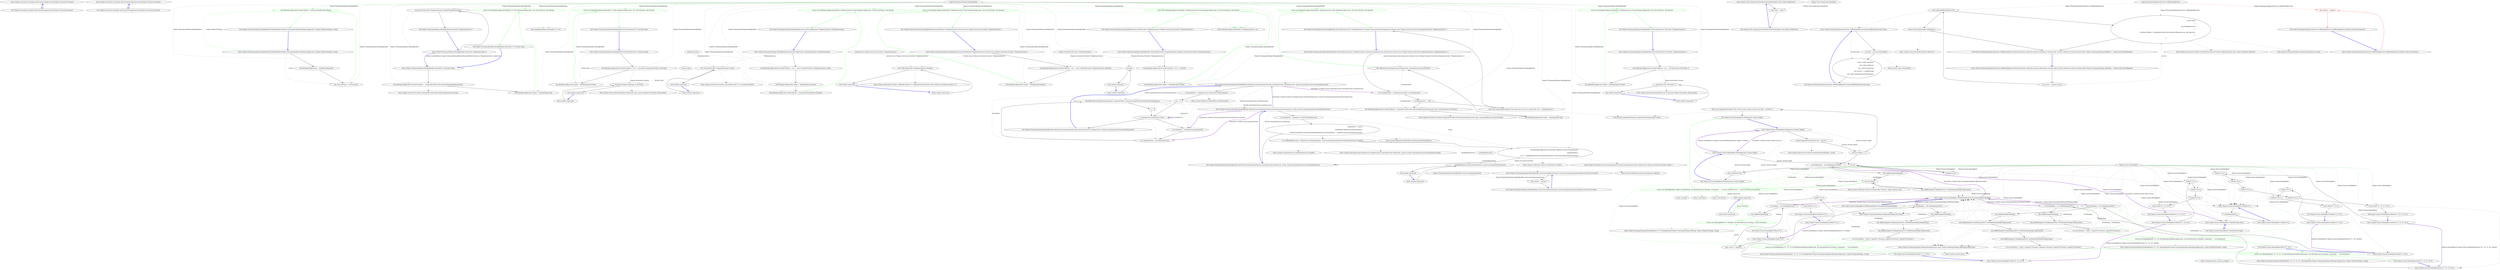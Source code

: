 digraph  {
n0 [label="Entry Ninject.Activation.Strategies.IActivationStrategy.Activate(Ninject.Activation.IContext)", span="33-33", cluster="Ninject.Activation.Strategies.IActivationStrategy.Activate(Ninject.Activation.IContext)"];
n1 [label="Exit Ninject.Activation.Strategies.IActivationStrategy.Activate(Ninject.Activation.IContext)", span="33-33", cluster="Ninject.Activation.Strategies.IActivationStrategy.Activate(Ninject.Activation.IContext)"];
n2 [label="Entry Ninject.Activation.Strategies.IActivationStrategy.Deactivate(Ninject.Activation.IContext)", span="39-39", cluster="Ninject.Activation.Strategies.IActivationStrategy.Deactivate(Ninject.Activation.IContext)"];
n3 [label="Exit Ninject.Activation.Strategies.IActivationStrategy.Deactivate(Ninject.Activation.IContext)", span="39-39", cluster="Ninject.Activation.Strategies.IActivationStrategy.Deactivate(Ninject.Activation.IContext)"];
d3 [label="this.BindingConfiguration.ScopeCallback = settings.DefaultScopeCallback", span="50-50", cluster="Ninject.Planning.Bindings.BindingBuilder.BindingBuilder(Ninject.Planning.Bindings.IBindingConfiguration, Ninject.INinjectSettings, string)", color=green, community=0];
d104 [label="Ninject.Planning.Bindings.BindingBuilder", span=""];
d0 [label="Entry Ninject.Planning.Bindings.BindingBuilder.BindingBuilder(Ninject.Planning.Bindings.IBindingConfiguration, Ninject.INinjectSettings, string)", span="46-46", cluster="Ninject.Planning.Bindings.BindingBuilder.BindingBuilder(Ninject.Planning.Bindings.IBindingConfiguration, Ninject.INinjectSettings, string)"];
d2 [label="this.ServiceNames = serviceNames", span="49-49", cluster="Ninject.Planning.Bindings.BindingBuilder.BindingBuilder(Ninject.Planning.Bindings.IBindingConfiguration, Ninject.INinjectSettings, string)"];
d4 [label="Exit Ninject.Planning.Bindings.BindingBuilder.BindingBuilder(Ninject.Planning.Bindings.IBindingConfiguration, Ninject.INinjectSettings, string)", span="46-46", cluster="Ninject.Planning.Bindings.BindingBuilder.BindingBuilder(Ninject.Planning.Bindings.IBindingConfiguration, Ninject.INinjectSettings, string)"];
d11 [label="return new BindingConfigurationBuilder<T>(this.BindingConfiguration, this.ServiceNames, this.Kernel);", span="85-85", cluster="Ninject.Planning.Bindings.BindingBuilder.InternalTo<T>(System.Type)", color=green, community=0];
d10 [label="this.BindingConfiguration.Target = BindingTarget.Type", span="83-83", cluster="Ninject.Planning.Bindings.BindingBuilder.InternalTo<T>(System.Type)"];
d12 [label="Exit Ninject.Planning.Bindings.BindingBuilder.InternalTo<T>(System.Type)", span="80-80", cluster="Ninject.Planning.Bindings.BindingBuilder.InternalTo<T>(System.Type)"];
d14 [label="Entry BindingConfigurationBuilder<T>.cstr", span="", cluster="BindingConfigurationBuilder<T>.cstr"];
d19 [label="return new BindingConfigurationBuilder<TImplementation>(this.BindingConfiguration, this.ServiceNames, this.Kernel);", span="100-100", cluster="Ninject.Planning.Bindings.BindingBuilder.InternalToConfiguration<TImplementation>(TImplementation)", color=green, community=0];
d18 [label="this.BindingConfiguration.ScopeCallback = StandardScopeCallbacks.Singleton", span="98-98", cluster="Ninject.Planning.Bindings.BindingBuilder.InternalToConfiguration<TImplementation>(TImplementation)"];
d20 [label="Exit Ninject.Planning.Bindings.BindingBuilder.InternalToConfiguration<TImplementation>(TImplementation)", span="94-94", cluster="Ninject.Planning.Bindings.BindingBuilder.InternalToConfiguration<TImplementation>(TImplementation)"];
d21 [label="Entry BindingConfigurationBuilder<TImplementation>.cstr", span="", cluster="BindingConfigurationBuilder<TImplementation>.cstr"];
d29 [label="return new BindingConfigurationBuilder<TImplementation>(this.BindingConfiguration, this.ServiceNames, this.Kernel);", span="114-114", cluster="Ninject.Planning.Bindings.BindingBuilder.InternalToMethod<TImplementation>(System.Func<Ninject.Activation.IContext, TImplementation>)", color=green, community=0];
d28 [label="this.BindingConfiguration.Target = BindingTarget.Method", span="112-112", cluster="Ninject.Planning.Bindings.BindingBuilder.InternalToMethod<TImplementation>(System.Func<Ninject.Activation.IContext, TImplementation>)"];
d30 [label="Exit Ninject.Planning.Bindings.BindingBuilder.InternalToMethod<TImplementation>(System.Func<Ninject.Activation.IContext, TImplementation>)", span="109-109", cluster="Ninject.Planning.Bindings.BindingBuilder.InternalToMethod<TImplementation>(System.Func<Ninject.Activation.IContext, TImplementation>)"];
d38 [label="return new BindingConfigurationBuilder<TImplementation>(this.BindingConfiguration, this.ServiceNames, this.Kernel);", span="128-128", cluster="Ninject.Planning.Bindings.BindingBuilder.InternalToProvider<TImplementation>(Ninject.Activation.IProvider<TImplementation>)", color=green, community=0];
d37 [label="this.BindingConfiguration.Target = BindingTarget.Provider", span="126-126", cluster="Ninject.Planning.Bindings.BindingBuilder.InternalToProvider<TImplementation>(Ninject.Activation.IProvider<TImplementation>)"];
d39 [label="Exit Ninject.Planning.Bindings.BindingBuilder.InternalToProvider<TImplementation>(Ninject.Activation.IProvider<TImplementation>)", span="123-123", cluster="Ninject.Planning.Bindings.BindingBuilder.InternalToProvider<TImplementation>(Ninject.Activation.IProvider<TImplementation>)"];
d46 [label="return new BindingConfigurationBuilder<TImplementation>(this.BindingConfiguration, this.ServiceNames, this.Kernel);", span="144-144", cluster="Ninject.Planning.Bindings.BindingBuilder.ToProviderInternal<TProvider, TImplementation>()", color=green, community=0];
d45 [label="this.BindingConfiguration.Target = BindingTarget.Provider", span="142-142", cluster="Ninject.Planning.Bindings.BindingBuilder.ToProviderInternal<TProvider, TImplementation>()"];
d47 [label="Exit Ninject.Planning.Bindings.BindingBuilder.ToProviderInternal<TProvider, TImplementation>()", span="138-138", cluster="Ninject.Planning.Bindings.BindingBuilder.ToProviderInternal<TProvider, TImplementation>()"];
d55 [label="return new BindingConfigurationBuilder<T>(this.BindingConfiguration, this.ServiceNames, this.Kernel);", span="159-159", cluster="Ninject.Planning.Bindings.BindingBuilder.ToProviderInternal<T>(System.Type)", color=green, community=0];
d54 [label="this.BindingConfiguration.Target = BindingTarget.Provider", span="157-157", cluster="Ninject.Planning.Bindings.BindingBuilder.ToProviderInternal<T>(System.Type)"];
d56 [label="Exit Ninject.Planning.Bindings.BindingBuilder.ToProviderInternal<T>(System.Type)", span="154-154", cluster="Ninject.Planning.Bindings.BindingBuilder.ToProviderInternal<T>(System.Type)"];
d68 [label="return new BindingConfigurationBuilder<TImplementation>(this.BindingConfiguration, this.ServiceNames, this.Kernel);", span="182-182", cluster="Ninject.Planning.Bindings.BindingBuilder.InternalToConstructor<TImplementation>(System.Linq.Expressions.Expression<System.Func<Ninject.Syntax.IConstructorArgumentSyntax, TImplementation>>)", color=green, community=0];
d67 [label="this.AddConstructorArguments(ctorExpression, newExpression.Parameters[0])", span="180-180", cluster="Ninject.Planning.Bindings.BindingBuilder.InternalToConstructor<TImplementation>(System.Linq.Expressions.Expression<System.Func<Ninject.Syntax.IConstructorArgumentSyntax, TImplementation>>)"];
d69 [label="Exit Ninject.Planning.Bindings.BindingBuilder.InternalToConstructor<TImplementation>(System.Linq.Expressions.Expression<System.Func<Ninject.Syntax.IConstructorArgumentSyntax, TImplementation>>)", span="169-169", cluster="Ninject.Planning.Bindings.BindingBuilder.InternalToConstructor<TImplementation>(System.Linq.Expressions.Expression<System.Func<Ninject.Syntax.IConstructorArgumentSyntax, TImplementation>>)"];
d1 [label="this.BindingConfiguration = bindingConfiguration", span="48-48", cluster="Ninject.Planning.Bindings.BindingBuilder.BindingBuilder(Ninject.Planning.Bindings.IBindingConfiguration, Ninject.INinjectSettings, string)"];
d6 [label="return this.InternalTo<TImplementation>(typeof(TImplementation));", span="71-71", cluster="Ninject.Planning.Bindings.BindingBuilder.InternalTo<TImplementation>()"];
d9 [label="this.BindingConfiguration.ProviderCallback = StandardProvider.GetCreationCallback(implementation)", span="82-82", cluster="Ninject.Planning.Bindings.BindingBuilder.InternalTo<T>(System.Type)"];
d16 [label="this.BindingConfiguration.ProviderCallback = ctx => new ConstantProvider<TImplementation>(value)", span="96-96", cluster="Ninject.Planning.Bindings.BindingBuilder.InternalToConfiguration<TImplementation>(TImplementation)"];
d17 [label="this.BindingConfiguration.Target = BindingTarget.Constant", span="97-97", cluster="Ninject.Planning.Bindings.BindingBuilder.InternalToConfiguration<TImplementation>(TImplementation)"];
d27 [label="this.BindingConfiguration.ProviderCallback = ctx => new CallbackProvider<TImplementation>(method)", span="111-111", cluster="Ninject.Planning.Bindings.BindingBuilder.InternalToMethod<TImplementation>(System.Func<Ninject.Activation.IContext, TImplementation>)"];
d36 [label="this.BindingConfiguration.ProviderCallback = ctx => provider", span="125-125", cluster="Ninject.Planning.Bindings.BindingBuilder.InternalToProvider<TImplementation>(Ninject.Activation.IProvider<TImplementation>)"];
d44 [label="this.BindingConfiguration.ProviderCallback = ctx => ctx.Kernel.Get<TProvider>()", span="141-141", cluster="Ninject.Planning.Bindings.BindingBuilder.ToProviderInternal<TProvider, TImplementation>()"];
d53 [label="this.BindingConfiguration.ProviderCallback = ctx => ctx.Kernel.Get(providerType) as IProvider", span="156-156", cluster="Ninject.Planning.Bindings.BindingBuilder.ToProviderInternal<T>(System.Type)"];
d65 [label="this.BindingConfiguration.ProviderCallback = StandardProvider.GetCreationCallback(ctorExpression.Type, ctorExpression.Constructor)", span="178-178", cluster="Ninject.Planning.Bindings.BindingBuilder.InternalToConstructor<TImplementation>(System.Linq.Expressions.Expression<System.Func<Ninject.Syntax.IConstructorArgumentSyntax, TImplementation>>)"];
d66 [label="this.BindingConfiguration.Target = BindingTarget.Type", span="179-179", cluster="Ninject.Planning.Bindings.BindingBuilder.InternalToConstructor<TImplementation>(System.Linq.Expressions.Expression<System.Func<Ninject.Syntax.IConstructorArgumentSyntax, TImplementation>>)"];
d78 [label="this.AddConstructorArgument(argument, argumentName, constructorArgumentSyntaxParameterExpression)", span="199-199", cluster="Ninject.Planning.Bindings.BindingBuilder.AddConstructorArguments(System.Linq.Expressions.NewExpression, System.Linq.Expressions.ParameterExpression)"];
d86 [label="this.BindingConfiguration.Parameters.Add(new ConstructorArgument(\r\n                    argumentName,\r\n                    ctx => compiledExpression.DynamicInvoke(new ConstructorArgumentSyntax(ctx))))", span="217-219", cluster="Ninject.Planning.Bindings.BindingBuilder.AddConstructorArgument(System.Linq.Expressions.Expression, string, System.Linq.Expressions.ParameterExpression)"];
d8 [label="Entry Ninject.Planning.Bindings.BindingBuilder.InternalTo<T>(System.Type)", span="80-80", cluster="Ninject.Planning.Bindings.BindingBuilder.InternalTo<T>(System.Type)"];
d15 [label="Entry Ninject.Planning.Bindings.BindingBuilder.InternalToConfiguration<TImplementation>(TImplementation)", span="94-94", cluster="Ninject.Planning.Bindings.BindingBuilder.InternalToConfiguration<TImplementation>(TImplementation)"];
d26 [label="Entry Ninject.Planning.Bindings.BindingBuilder.InternalToMethod<TImplementation>(System.Func<Ninject.Activation.IContext, TImplementation>)", span="109-109", cluster="Ninject.Planning.Bindings.BindingBuilder.InternalToMethod<TImplementation>(System.Func<Ninject.Activation.IContext, TImplementation>)"];
d35 [label="Entry Ninject.Planning.Bindings.BindingBuilder.InternalToProvider<TImplementation>(Ninject.Activation.IProvider<TImplementation>)", span="123-123", cluster="Ninject.Planning.Bindings.BindingBuilder.InternalToProvider<TImplementation>(Ninject.Activation.IProvider<TImplementation>)"];
d43 [label="Entry Ninject.Planning.Bindings.BindingBuilder.ToProviderInternal<TProvider, TImplementation>()", span="138-138", cluster="Ninject.Planning.Bindings.BindingBuilder.ToProviderInternal<TProvider, TImplementation>()"];
d52 [label="Entry Ninject.Planning.Bindings.BindingBuilder.ToProviderInternal<T>(System.Type)", span="154-154", cluster="Ninject.Planning.Bindings.BindingBuilder.ToProviderInternal<T>(System.Type)"];
d61 [label="Entry Ninject.Planning.Bindings.BindingBuilder.InternalToConstructor<TImplementation>(System.Linq.Expressions.Expression<System.Func<Ninject.Syntax.IConstructorArgumentSyntax, TImplementation>>)", span="169-169", cluster="Ninject.Planning.Bindings.BindingBuilder.InternalToConstructor<TImplementation>(System.Linq.Expressions.Expression<System.Func<Ninject.Syntax.IConstructorArgumentSyntax, TImplementation>>)"];
d62 [label="var ctorExpression = newExpression.Body as NewExpression", span="172-172", cluster="Ninject.Planning.Bindings.BindingBuilder.InternalToConstructor<TImplementation>(System.Linq.Expressions.Expression<System.Func<Ninject.Syntax.IConstructorArgumentSyntax, TImplementation>>)"];
d72 [label="Entry Ninject.Planning.Bindings.BindingBuilder.AddConstructorArguments(System.Linq.Expressions.NewExpression, System.Linq.Expressions.ParameterExpression)", span="190-190", cluster="Ninject.Planning.Bindings.BindingBuilder.AddConstructorArguments(System.Linq.Expressions.NewExpression, System.Linq.Expressions.ParameterExpression)"];
d64 [label="throw new ArgumentException(''The expression must be a constructor call.'', ''newExpression'');", span="175-175", cluster="Ninject.Planning.Bindings.BindingBuilder.InternalToConstructor<TImplementation>(System.Linq.Expressions.Expression<System.Func<Ninject.Syntax.IConstructorArgumentSyntax, TImplementation>>)"];
d5 [label="Entry Ninject.Planning.Bindings.BindingBuilder.InternalTo<TImplementation>()", span="69-69", cluster="Ninject.Planning.Bindings.BindingBuilder.InternalTo<TImplementation>()"];
d7 [label="Exit Ninject.Planning.Bindings.BindingBuilder.InternalTo<TImplementation>()", span="69-69", cluster="Ninject.Planning.Bindings.BindingBuilder.InternalTo<TImplementation>()"];
d13 [label="Entry Ninject.Activation.Providers.StandardProvider.GetCreationCallback(System.Type)", span="134-134", cluster="Ninject.Activation.Providers.StandardProvider.GetCreationCallback(System.Type)"];
d49 [label="ctx.Kernel.Get<TProvider>()", span="141-141", cluster="lambda expression"];
d58 [label="ctx.Kernel.Get(providerType) as IProvider", span="156-156", cluster="lambda expression"];
d63 [label="ctorExpression == null", span="173-173", cluster="Ninject.Planning.Bindings.BindingBuilder.InternalToConstructor<TImplementation>(System.Linq.Expressions.Expression<System.Func<Ninject.Syntax.IConstructorArgumentSyntax, TImplementation>>)"];
d71 [label="Entry Ninject.Activation.Providers.StandardProvider.GetCreationCallback(System.Type, System.Reflection.ConstructorInfo)", span="147-147", cluster="Ninject.Activation.Providers.StandardProvider.GetCreationCallback(System.Type, System.Reflection.ConstructorInfo)"];
d76 [label="var argument = ctorExpression.Arguments[i]", span="196-196", cluster="Ninject.Planning.Bindings.BindingBuilder.AddConstructorArguments(System.Linq.Expressions.NewExpression, System.Linq.Expressions.ParameterExpression)"];
d77 [label="var argumentName = parameters[i].Name", span="197-197", cluster="Ninject.Planning.Bindings.BindingBuilder.AddConstructorArguments(System.Linq.Expressions.NewExpression, System.Linq.Expressions.ParameterExpression)"];
d79 [label="i++", span="194-194", cluster="Ninject.Planning.Bindings.BindingBuilder.AddConstructorArguments(System.Linq.Expressions.NewExpression, System.Linq.Expressions.ParameterExpression)"];
d82 [label="Entry Ninject.Planning.Bindings.BindingBuilder.AddConstructorArgument(System.Linq.Expressions.Expression, string, System.Linq.Expressions.ParameterExpression)", span="209-209", cluster="Ninject.Planning.Bindings.BindingBuilder.AddConstructorArgument(System.Linq.Expressions.Expression, string, System.Linq.Expressions.ParameterExpression)"];
d85 [label="var compiledExpression = Expression.Lambda(argument, constructorArgumentSyntaxParameterExpression).Compile()", span="216-216", cluster="Ninject.Planning.Bindings.BindingBuilder.AddConstructorArgument(System.Linq.Expressions.Expression, string, System.Linq.Expressions.ParameterExpression)"];
d87 [label="Exit Ninject.Planning.Bindings.BindingBuilder.AddConstructorArgument(System.Linq.Expressions.Expression, string, System.Linq.Expressions.ParameterExpression)", span="209-209", cluster="Ninject.Planning.Bindings.BindingBuilder.AddConstructorArgument(System.Linq.Expressions.Expression, string, System.Linq.Expressions.ParameterExpression)"];
d91 [label="Entry Ninject.Parameters.ConstructorArgument.ConstructorArgument(string, System.Func<Ninject.Activation.IContext, object>)", span="50-50", cluster="Ninject.Parameters.ConstructorArgument.ConstructorArgument(string, System.Func<Ninject.Activation.IContext, object>)"];
d92 [label="Entry System.Collections.Generic.ICollection<T>.Add(T)", span="0-0", cluster="System.Collections.Generic.ICollection<T>.Add(T)"];
d94 [label="compiledExpression.DynamicInvoke(new ConstructorArgumentSyntax(ctx))", span="219-219", cluster="lambda expression"];
d23 [label="new ConstantProvider<TImplementation>(value)", span="96-96", cluster="lambda expression"];
d32 [label="new CallbackProvider<TImplementation>(method)", span="111-111", cluster="lambda expression"];
d41 [label=provider, span="125-125", cluster="lambda expression"];
d80 [label="Exit Ninject.Planning.Bindings.BindingBuilder.AddConstructorArguments(System.Linq.Expressions.NewExpression, System.Linq.Expressions.ParameterExpression)", span="190-190", cluster="Ninject.Planning.Bindings.BindingBuilder.AddConstructorArguments(System.Linq.Expressions.NewExpression, System.Linq.Expressions.ParameterExpression)"];
d73 [label="var parameters = ctorExpression.Constructor.GetParameters()", span="192-192", cluster="Ninject.Planning.Bindings.BindingBuilder.AddConstructorArguments(System.Linq.Expressions.NewExpression, System.Linq.Expressions.ParameterExpression)"];
d75 [label="i < ctorExpression.Arguments.Count", span="194-194", cluster="Ninject.Planning.Bindings.BindingBuilder.AddConstructorArguments(System.Linq.Expressions.NewExpression, System.Linq.Expressions.ParameterExpression)"];
d70 [label="Entry System.ArgumentException.ArgumentException(string, string)", span="0-0", cluster="System.ArgumentException.ArgumentException(string, string)"];
d48 [label="Entry lambda expression", span="141-141", cluster="lambda expression"];
d50 [label="Exit lambda expression", span="141-141", cluster="lambda expression"];
d51 [label="Entry Ninject.Syntax.IResolutionRoot.Get<T>(params Ninject.Parameters.IParameter[])", span="34-34", cluster="Ninject.Syntax.IResolutionRoot.Get<T>(params Ninject.Parameters.IParameter[])"];
d108 [label="System.Type", span=""];
d57 [label="Entry lambda expression", span="156-156", cluster="lambda expression"];
d59 [label="Exit lambda expression", span="156-156", cluster="lambda expression"];
d60 [label="Entry Ninject.Syntax.IResolutionRoot.Get(System.Type, params Ninject.Parameters.IParameter[])", span="186-186", cluster="Ninject.Syntax.IResolutionRoot.Get(System.Type, params Ninject.Parameters.IParameter[])"];
d74 [label="var i = 0", span="194-194", cluster="Ninject.Planning.Bindings.BindingBuilder.AddConstructorArguments(System.Linq.Expressions.NewExpression, System.Linq.Expressions.ParameterExpression)"];
d83 [label="var methodCall = argument as MethodCallExpression", span="211-211", cluster="Ninject.Planning.Bindings.BindingBuilder.AddConstructorArgument(System.Linq.Expressions.Expression, string, System.Linq.Expressions.ParameterExpression)"];
d84 [label="methodCall == null ||\r\n                !methodCall.Method.IsGenericMethod ||\r\n                methodCall.Method.GetGenericMethodDefinition().DeclaringType != typeof(IConstructorArgumentSyntax)", span="212-214", cluster="Ninject.Planning.Bindings.BindingBuilder.AddConstructorArgument(System.Linq.Expressions.Expression, string, System.Linq.Expressions.ParameterExpression)"];
d89 [label="Entry System.Linq.Expressions.Expression.Lambda(System.Linq.Expressions.Expression, params System.Linq.Expressions.ParameterExpression[])", span="0-0", cluster="System.Linq.Expressions.Expression.Lambda(System.Linq.Expressions.Expression, params System.Linq.Expressions.ParameterExpression[])"];
d90 [label="Entry System.Linq.Expressions.LambdaExpression.Compile()", span="0-0", cluster="System.Linq.Expressions.LambdaExpression.Compile()"];
d109 [label=compiledExpression, span=""];
d93 [label="Entry lambda expression", span="219-219", cluster="lambda expression"];
d95 [label="Exit lambda expression", span="219-219", cluster="lambda expression"];
d96 [label="Entry Ninject.Planning.Bindings.BindingBuilder.ConstructorArgumentSyntax.ConstructorArgumentSyntax(Ninject.Activation.IContext)", span="232-232", cluster="Ninject.Planning.Bindings.BindingBuilder.ConstructorArgumentSyntax.ConstructorArgumentSyntax(Ninject.Activation.IContext)"];
d97 [label="Entry System.Delegate.DynamicInvoke(params object[])", span="0-0", cluster="System.Delegate.DynamicInvoke(params object[])"];
d105 [label=TImplementation, span=""];
d22 [label="Entry lambda expression", span="96-96", cluster="lambda expression"];
d24 [label="Exit lambda expression", span="96-96", cluster="lambda expression"];
d25 [label="Entry Ninject.Activation.Providers.ConstantProvider<T>.ConstantProvider(T)", span="31-31", cluster="Ninject.Activation.Providers.ConstantProvider<T>.ConstantProvider(T)"];
d106 [label="System.Func<Ninject.Activation.IContext, TImplementation>", span=""];
d31 [label="Entry lambda expression", span="111-111", cluster="lambda expression"];
d33 [label="Exit lambda expression", span="111-111", cluster="lambda expression"];
d34 [label="Entry Ninject.Activation.Providers.CallbackProvider<T>.CallbackProvider(System.Func<Ninject.Activation.IContext, T>)", span="31-31", cluster="Ninject.Activation.Providers.CallbackProvider<T>.CallbackProvider(System.Func<Ninject.Activation.IContext, T>)"];
d107 [label="Ninject.Activation.IProvider<TImplementation>", span=""];
d40 [label="Entry lambda expression", span="125-125", cluster="lambda expression"];
d42 [label="Exit lambda expression", span="125-125", cluster="lambda expression"];
d81 [label="Entry System.Reflection.MethodBase.GetParameters()", span="0-0", cluster="System.Reflection.MethodBase.GetParameters()"];
d88 [label="Entry System.Reflection.MethodInfo.GetGenericMethodDefinition()", span="0-0", cluster="System.Reflection.MethodInfo.GetGenericMethodDefinition()"];
d99 [label="Exit Ninject.Planning.Bindings.BindingBuilder.ConstructorArgumentSyntax.ConstructorArgumentSyntax(Ninject.Activation.IContext)", span="232-232", cluster="Ninject.Planning.Bindings.BindingBuilder.ConstructorArgumentSyntax.ConstructorArgumentSyntax(Ninject.Activation.IContext)"];
d98 [label="this.Context = context", span="234-234", cluster="Ninject.Planning.Bindings.BindingBuilder.ConstructorArgumentSyntax.ConstructorArgumentSyntax(Ninject.Activation.IContext)"];
d110 [label="Ninject.Planning.Bindings.BindingBuilder.ConstructorArgumentSyntax", span=""];
m0_0 [label="Entry Ninject.Tests.Integration.KiteShield.KiteShield(Ninject.Tests.Fakes.ShieldColor)", span="8-8", cluster="Ninject.Tests.Integration.KiteShield.KiteShield(Ninject.Tests.Fakes.ShieldColor)", file="BindingBuilder{T1,T2,T3,T4}.cs"];
m0_1 [label="this.Color = color", span="10-10", cluster="Ninject.Tests.Integration.KiteShield.KiteShield(Ninject.Tests.Fakes.ShieldColor)", file="BindingBuilder{T1,T2,T3,T4}.cs"];
m0_2 [label="Exit Ninject.Tests.Integration.KiteShield.KiteShield(Ninject.Tests.Fakes.ShieldColor)", span="8-8", cluster="Ninject.Tests.Integration.KiteShield.KiteShield(Ninject.Tests.Fakes.ShieldColor)", file="BindingBuilder{T1,T2,T3,T4}.cs"];
m0_3 [label="Ninject.Tests.Integration.KiteShield", span="", file="BindingBuilder{T1,T2,T3,T4}.cs"];
m1_9 [label="Entry Ninject.Planning.Bindings.Resolvers.SelfBindingResolver.TypeIsSelfBindable(System.Type)", span="78-78", cluster="Ninject.Planning.Bindings.Resolvers.SelfBindingResolver.TypeIsSelfBindable(System.Type)", file="BindingBuilder{T1,T2,T3}.cs"];
m1_13 [label="var sInfo = service.GetTypeInfo()", span="80-80", cluster="Ninject.Planning.Bindings.Resolvers.SelfBindingResolver.TypeIsSelfBindable(System.Type)", file="BindingBuilder{T1,T2,T3}.cs"];
m1_14 [label="return !sInfo.IsInterface\r\n                && !sInfo.IsAbstract\r\n                && !sInfo.IsValueType\r\n                && service != typeof(string)\r\n                && !sInfo.ContainsGenericParameters;", span="81-85", cluster="Ninject.Planning.Bindings.Resolvers.SelfBindingResolver.TypeIsSelfBindable(System.Type)", file="BindingBuilder{T1,T2,T3}.cs"];
m1_15 [label="Exit Ninject.Planning.Bindings.Resolvers.SelfBindingResolver.TypeIsSelfBindable(System.Type)", span="78-78", cluster="Ninject.Planning.Bindings.Resolvers.SelfBindingResolver.TypeIsSelfBindable(System.Type)", file="BindingBuilder{T1,T2,T3}.cs"];
m1_12 [label="Entry Ninject.Activation.Providers.StandardProvider.GetCreationCallback(System.Type, Ninject.Selection.ISelector)", span="74-74", cluster="Ninject.Activation.Providers.StandardProvider.GetCreationCallback(System.Type, Ninject.Selection.ISelector)", file="BindingBuilder{T1,T2,T3}.cs"];
m1_0 [label="Entry Ninject.Planning.Bindings.Resolvers.SelfBindingResolver.SelfBindingResolver(Ninject.Selection.ISelector)", span="45-45", cluster="Ninject.Planning.Bindings.Resolvers.SelfBindingResolver.SelfBindingResolver(Ninject.Selection.ISelector)", file="BindingBuilder{T1,T2,T3}.cs"];
m1_1 [label="this.selector = selector", span="47-47", cluster="Ninject.Planning.Bindings.Resolvers.SelfBindingResolver.SelfBindingResolver(Ninject.Selection.ISelector)", color=red, community=0, file="BindingBuilder{T1,T2,T3}.cs"];
m1_2 [label="Exit Ninject.Planning.Bindings.Resolvers.SelfBindingResolver.SelfBindingResolver(Ninject.Selection.ISelector)", span="45-45", cluster="Ninject.Planning.Bindings.Resolvers.SelfBindingResolver.SelfBindingResolver(Ninject.Selection.ISelector)", file="BindingBuilder{T1,T2,T3}.cs"];
m1_11 [label="Entry Ninject.Planning.Bindings.Binding.Binding(System.Type)", span="40-40", cluster="Ninject.Planning.Bindings.Binding.Binding(System.Type)", file="BindingBuilder{T1,T2,T3}.cs"];
m1_16 [label="Entry System.Type.GetTypeInfo()", span="0-0", cluster="System.Type.GetTypeInfo()", file="BindingBuilder{T1,T2,T3}.cs"];
m1_10 [label="Entry System.Linq.Enumerable.Empty<TResult>()", span="0-0", cluster="System.Linq.Enumerable.Empty<TResult>()", file="BindingBuilder{T1,T2,T3}.cs"];
m1_3 [label="Entry Ninject.Planning.Bindings.Resolvers.SelfBindingResolver.Resolve(System.Collections.Generic.IDictionary<System.Type, System.Collections.Generic.IEnumerable<Ninject.Planning.Bindings.IBinding>>, Ninject.Activation.IRequest)", span="56-56", cluster="Ninject.Planning.Bindings.Resolvers.SelfBindingResolver.Resolve(System.Collections.Generic.IDictionary<System.Type, System.Collections.Generic.IEnumerable<Ninject.Planning.Bindings.IBinding>>, Ninject.Activation.IRequest)", file="BindingBuilder{T1,T2,T3}.cs"];
m1_4 [label="var service = request.Service", span="58-58", cluster="Ninject.Planning.Bindings.Resolvers.SelfBindingResolver.Resolve(System.Collections.Generic.IDictionary<System.Type, System.Collections.Generic.IEnumerable<Ninject.Planning.Bindings.IBinding>>, Ninject.Activation.IRequest)", file="BindingBuilder{T1,T2,T3}.cs"];
m1_5 [label="!this.TypeIsSelfBindable(service)", span="59-59", cluster="Ninject.Planning.Bindings.Resolvers.SelfBindingResolver.Resolve(System.Collections.Generic.IDictionary<System.Type, System.Collections.Generic.IEnumerable<Ninject.Planning.Bindings.IBinding>>, Ninject.Activation.IRequest)", file="BindingBuilder{T1,T2,T3}.cs"];
m1_7 [label="return new[]\r\n                        {\r\n                            new Binding(service)\r\n                            {\r\n                                ProviderCallback = StandardProvider.GetCreationCallback(service, this.selector),\r\n                            },\r\n                        };", span="64-70", cluster="Ninject.Planning.Bindings.Resolvers.SelfBindingResolver.Resolve(System.Collections.Generic.IDictionary<System.Type, System.Collections.Generic.IEnumerable<Ninject.Planning.Bindings.IBinding>>, Ninject.Activation.IRequest)", file="BindingBuilder{T1,T2,T3}.cs"];
m1_6 [label="return Enumerable.Empty<IBinding>();", span="61-61", cluster="Ninject.Planning.Bindings.Resolvers.SelfBindingResolver.Resolve(System.Collections.Generic.IDictionary<System.Type, System.Collections.Generic.IEnumerable<Ninject.Planning.Bindings.IBinding>>, Ninject.Activation.IRequest)", file="BindingBuilder{T1,T2,T3}.cs"];
m1_8 [label="Exit Ninject.Planning.Bindings.Resolvers.SelfBindingResolver.Resolve(System.Collections.Generic.IDictionary<System.Type, System.Collections.Generic.IEnumerable<Ninject.Planning.Bindings.IBinding>>, Ninject.Activation.IRequest)", span="56-56", cluster="Ninject.Planning.Bindings.Resolvers.SelfBindingResolver.Resolve(System.Collections.Generic.IDictionary<System.Type, System.Collections.Generic.IEnumerable<Ninject.Planning.Bindings.IBinding>>, Ninject.Activation.IRequest)", file="BindingBuilder{T1,T2,T3}.cs"];
m1_17 [label="Ninject.Planning.Bindings.Resolvers.SelfBindingResolver", span="", file="BindingBuilder{T1,T2,T3}.cs"];
m5_39 [label="Entry Ninject.Syntax.BindingRoot.Bind(params System.Type[])", span="118-118", cluster="Ninject.Syntax.BindingRoot.Bind(params System.Type[])", file="BindingRoot.cs"];
m5_47 [label="return new BindingBuilder<object>(firstBinding, this.KernelInstance.Settings, string.Join('', '', services.Select(service => service.Format()).ToArray()));", span="134-134", cluster="Ninject.Syntax.BindingRoot.Bind(params System.Type[])", color=green, community=0, file="BindingRoot.cs"];
m5_43 [label="var firstBinding = new Binding(services[0])", span="126-126", cluster="Ninject.Syntax.BindingRoot.Bind(params System.Type[])", file="BindingRoot.cs"];
m5_45 [label="services.Skip(1)", span="129-129", cluster="Ninject.Syntax.BindingRoot.Bind(params System.Type[])", file="BindingRoot.cs"];
m5_44 [label="this.AddBinding(firstBinding)", span="127-127", cluster="Ninject.Syntax.BindingRoot.Bind(params System.Type[])", file="BindingRoot.cs"];
m5_46 [label="this.AddBinding(new Binding(service, firstBinding.BindingConfiguration))", span="131-131", cluster="Ninject.Syntax.BindingRoot.Bind(params System.Type[])", file="BindingRoot.cs"];
m5_40 [label="Ensure.ArgumentNotNull(services, ''service'')", span="120-120", cluster="Ninject.Syntax.BindingRoot.Bind(params System.Type[])", file="BindingRoot.cs"];
m5_41 [label="services.Length == 0", span="121-121", cluster="Ninject.Syntax.BindingRoot.Bind(params System.Type[])", file="BindingRoot.cs"];
m5_42 [label="throw new ArgumentException(''The services must contain at least one type'', ''services'');", span="123-123", cluster="Ninject.Syntax.BindingRoot.Bind(params System.Type[])", file="BindingRoot.cs"];
m5_48 [label="Exit Ninject.Syntax.BindingRoot.Bind(params System.Type[])", span="118-118", cluster="Ninject.Syntax.BindingRoot.Bind(params System.Type[])", file="BindingRoot.cs"];
m5_78 [label="Entry Ninject.Syntax.BindingRoot.Rebind<T1, T2, T3, T4>()", span="199-199", cluster="Ninject.Syntax.BindingRoot.Rebind<T1, T2, T3, T4>()", file="BindingRoot.cs"];
m5_79 [label="Unbind<T1>()", span="201-201", cluster="Ninject.Syntax.BindingRoot.Rebind<T1, T2, T3, T4>()", file="BindingRoot.cs"];
m5_80 [label="Unbind<T2>()", span="202-202", cluster="Ninject.Syntax.BindingRoot.Rebind<T1, T2, T3, T4>()", file="BindingRoot.cs"];
m5_81 [label="Unbind<T3>()", span="203-203", cluster="Ninject.Syntax.BindingRoot.Rebind<T1, T2, T3, T4>()", file="BindingRoot.cs"];
m5_82 [label="Unbind<T4>()", span="204-204", cluster="Ninject.Syntax.BindingRoot.Rebind<T1, T2, T3, T4>()", file="BindingRoot.cs"];
m5_83 [label="return Bind<T1, T2, T3, T4>();", span="205-205", cluster="Ninject.Syntax.BindingRoot.Rebind<T1, T2, T3, T4>()", file="BindingRoot.cs"];
m5_84 [label="Exit Ninject.Syntax.BindingRoot.Rebind<T1, T2, T3, T4>()", span="199-199", cluster="Ninject.Syntax.BindingRoot.Rebind<T1, T2, T3, T4>()", file="BindingRoot.cs"];
m5_85 [label="Entry Ninject.Syntax.BindingRoot.Rebind(params System.Type[])", span="213-213", cluster="Ninject.Syntax.BindingRoot.Rebind(params System.Type[])", file="BindingRoot.cs"];
m5_87 [label="Unbind(service)", span="217-217", cluster="Ninject.Syntax.BindingRoot.Rebind(params System.Type[])", file="BindingRoot.cs"];
m5_88 [label="return Bind(services);", span="220-220", cluster="Ninject.Syntax.BindingRoot.Rebind(params System.Type[])", file="BindingRoot.cs"];
m5_86 [label=services, span="215-215", cluster="Ninject.Syntax.BindingRoot.Rebind(params System.Type[])", file="BindingRoot.cs"];
m5_89 [label="Exit Ninject.Syntax.BindingRoot.Rebind(params System.Type[])", span="213-213", cluster="Ninject.Syntax.BindingRoot.Rebind(params System.Type[])", file="BindingRoot.cs"];
m5_54 [label="Entry Unk.Join", span="", cluster="Unk.Join", file="BindingRoot.cs"];
m5_17 [label="Entry Ninject.Planning.Bindings.Binding.Binding(System.Type, Ninject.Planning.Bindings.IBindingConfiguration)", span="41-41", cluster="Ninject.Planning.Bindings.Binding.Binding(System.Type, Ninject.Planning.Bindings.IBindingConfiguration)", file="BindingRoot.cs"];
m5_72 [label="Entry Ninject.Syntax.BindingRoot.Rebind<T1, T2, T3>()", span="183-183", cluster="Ninject.Syntax.BindingRoot.Rebind<T1, T2, T3>()", file="BindingRoot.cs"];
m5_73 [label="Unbind<T1>()", span="185-185", cluster="Ninject.Syntax.BindingRoot.Rebind<T1, T2, T3>()", file="BindingRoot.cs"];
m5_74 [label="Unbind<T2>()", span="186-186", cluster="Ninject.Syntax.BindingRoot.Rebind<T1, T2, T3>()", file="BindingRoot.cs"];
m5_75 [label="Unbind<T3>()", span="187-187", cluster="Ninject.Syntax.BindingRoot.Rebind<T1, T2, T3>()", file="BindingRoot.cs"];
m5_76 [label="return Bind<T1, T2, T3>();", span="188-188", cluster="Ninject.Syntax.BindingRoot.Rebind<T1, T2, T3>()", file="BindingRoot.cs"];
m5_77 [label="Exit Ninject.Syntax.BindingRoot.Rebind<T1, T2, T3>()", span="183-183", cluster="Ninject.Syntax.BindingRoot.Rebind<T1, T2, T3>()", file="BindingRoot.cs"];
m5_0 [label="Entry Ninject.Syntax.BindingRoot.Bind<T>()", span="49-49", cluster="Ninject.Syntax.BindingRoot.Bind<T>()", file="BindingRoot.cs"];
m5_4 [label="return new BindingBuilder<T>(binding, this.KernelInstance.Settings, service.Format());", span="56-56", cluster="Ninject.Syntax.BindingRoot.Bind<T>()", color=green, community=0, file="BindingRoot.cs"];
m5_1 [label="Type service = typeof(T)", span="51-51", cluster="Ninject.Syntax.BindingRoot.Bind<T>()", file="BindingRoot.cs"];
m5_2 [label="var binding = new Binding(service)", span="53-53", cluster="Ninject.Syntax.BindingRoot.Bind<T>()", file="BindingRoot.cs"];
m5_3 [label="this.AddBinding(binding)", span="54-54", cluster="Ninject.Syntax.BindingRoot.Bind<T>()", file="BindingRoot.cs"];
m5_5 [label="Exit Ninject.Syntax.BindingRoot.Bind<T>()", span="49-49", cluster="Ninject.Syntax.BindingRoot.Bind<T>()", file="BindingRoot.cs"];
m5_20 [label="Entry Ninject.Syntax.BindingRoot.Bind<T1, T2, T3>()", span="82-82", cluster="Ninject.Syntax.BindingRoot.Bind<T1, T2, T3>()", file="BindingRoot.cs"];
m5_26 [label="return new BindingBuilder<T1, T2, T3>(firstBinding.BindingConfiguration, this.KernelInstance.Settings, string.Join('', '', servceNames));", span="90-90", cluster="Ninject.Syntax.BindingRoot.Bind<T1, T2, T3>()", color=green, community=0, file="BindingRoot.cs"];
m5_21 [label="var firstBinding = new Binding(typeof(T1))", span="84-84", cluster="Ninject.Syntax.BindingRoot.Bind<T1, T2, T3>()", file="BindingRoot.cs"];
m5_25 [label="var servceNames = new[] { typeof(T1).Format(), typeof(T2).Format(), typeof(T3).Format() }", span="88-88", cluster="Ninject.Syntax.BindingRoot.Bind<T1, T2, T3>()", file="BindingRoot.cs"];
m5_22 [label="this.AddBinding(firstBinding)", span="85-85", cluster="Ninject.Syntax.BindingRoot.Bind<T1, T2, T3>()", file="BindingRoot.cs"];
m5_23 [label="this.AddBinding(new Binding(typeof(T2), firstBinding.BindingConfiguration))", span="86-86", cluster="Ninject.Syntax.BindingRoot.Bind<T1, T2, T3>()", file="BindingRoot.cs"];
m5_24 [label="this.AddBinding(new Binding(typeof(T3), firstBinding.BindingConfiguration))", span="87-87", cluster="Ninject.Syntax.BindingRoot.Bind<T1, T2, T3>()", file="BindingRoot.cs"];
m5_27 [label="Exit Ninject.Syntax.BindingRoot.Bind<T1, T2, T3>()", span="82-82", cluster="Ninject.Syntax.BindingRoot.Bind<T1, T2, T3>()", file="BindingRoot.cs"];
m5_19 [label="Entry string.Join(string, params string[])", span="0-0", cluster="string.Join(string, params string[])", file="BindingRoot.cs"];
m5_53 [label="Entry Unk.ToArray", span="", cluster="Unk.ToArray", file="BindingRoot.cs"];
m5_49 [label="Entry Ninject.Infrastructure.Ensure.ArgumentNotNull(object, string)", span="17-17", cluster="Ninject.Infrastructure.Ensure.ArgumentNotNull(object, string)", file="BindingRoot.cs"];
m5_7 [label="Entry Ninject.Syntax.BindingRoot.AddBinding(Ninject.Planning.Bindings.IBinding)", span="227-227", cluster="Ninject.Syntax.BindingRoot.AddBinding(Ninject.Planning.Bindings.IBinding)", file="BindingRoot.cs"];
m5_90 [label="Exit Ninject.Syntax.BindingRoot.AddBinding(Ninject.Planning.Bindings.IBinding)", span="227-227", cluster="Ninject.Syntax.BindingRoot.AddBinding(Ninject.Planning.Bindings.IBinding)", file="BindingRoot.cs"];
m5_28 [label="Entry Ninject.Planning.Bindings.BindingBuilder<T1, T2, T3>.BindingBuilder(Ninject.Planning.Bindings.IBindingConfiguration, Ninject.INinjectSettings, string)", span="47-47", cluster="Ninject.Planning.Bindings.BindingBuilder<T1, T2, T3>.BindingBuilder(Ninject.Planning.Bindings.IBindingConfiguration, Ninject.INinjectSettings, string)", file="BindingRoot.cs"];
m5_63 [label="Entry Ninject.Syntax.BindingRoot.Rebind<T1>()", span="157-157", cluster="Ninject.Syntax.BindingRoot.Rebind<T1>()", file="BindingRoot.cs"];
m5_64 [label="Unbind<T1>()", span="159-159", cluster="Ninject.Syntax.BindingRoot.Rebind<T1>()", file="BindingRoot.cs"];
m5_65 [label="return Bind<T1>();", span="160-160", cluster="Ninject.Syntax.BindingRoot.Rebind<T1>()", file="BindingRoot.cs"];
m5_66 [label="Exit Ninject.Syntax.BindingRoot.Rebind<T1>()", span="157-157", cluster="Ninject.Syntax.BindingRoot.Rebind<T1>()", file="BindingRoot.cs"];
m5_8 [label="Entry Ninject.Planning.Bindings.BindingBuilder<T1>.BindingBuilder(Ninject.Planning.Bindings.IBinding, Ninject.INinjectSettings, string)", span="47-47", cluster="Ninject.Planning.Bindings.BindingBuilder<T1>.BindingBuilder(Ninject.Planning.Bindings.IBinding, Ninject.INinjectSettings, string)", file="BindingRoot.cs"];
m5_58 [label="Entry Ninject.Syntax.BindingRoot.Unbind<T>()", span="141-141", cluster="Ninject.Syntax.BindingRoot.Unbind<T>()", file="BindingRoot.cs"];
m5_59 [label="Unbind(typeof(T))", span="143-143", cluster="Ninject.Syntax.BindingRoot.Unbind<T>()", file="BindingRoot.cs"];
m5_60 [label="Exit Ninject.Syntax.BindingRoot.Unbind<T>()", span="141-141", cluster="Ninject.Syntax.BindingRoot.Unbind<T>()", file="BindingRoot.cs"];
m5_55 [label="Entry lambda expression", span="134-134", cluster="lambda expression", file="BindingRoot.cs"];
m5_56 [label="service.Format()", span="134-134", cluster="lambda expression", color=green, community=0, file="BindingRoot.cs"];
m5_57 [label="Exit lambda expression", span="134-134", cluster="lambda expression", file="BindingRoot.cs"];
m5_38 [label="Entry Ninject.Planning.Bindings.BindingBuilder<T1, T2, T3, T4>.BindingBuilder(Ninject.Planning.Bindings.IBindingConfiguration, Ninject.INinjectSettings, string)", span="48-48", cluster="Ninject.Planning.Bindings.BindingBuilder<T1, T2, T3, T4>.BindingBuilder(Ninject.Planning.Bindings.IBindingConfiguration, Ninject.INinjectSettings, string)", file="BindingRoot.cs"];
m5_18 [label="Entry Ninject.Planning.Bindings.BindingBuilder<T1, T2>.BindingBuilder(Ninject.Planning.Bindings.IBindingConfiguration, Ninject.INinjectSettings, string)", span="46-46", cluster="Ninject.Planning.Bindings.BindingBuilder<T1, T2>.BindingBuilder(Ninject.Planning.Bindings.IBindingConfiguration, Ninject.INinjectSettings, string)", file="BindingRoot.cs"];
m5_52 [label="Entry Unk.Select", span="", cluster="Unk.Select", file="BindingRoot.cs"];
m5_29 [label="Entry Ninject.Syntax.BindingRoot.Bind<T1, T2, T3, T4>()", span="101-101", cluster="Ninject.Syntax.BindingRoot.Bind<T1, T2, T3, T4>()", file="BindingRoot.cs"];
m5_36 [label="return new BindingBuilder<T1, T2, T3, T4>(firstBinding.BindingConfiguration, this.KernelInstance.Settings, string.Join('', '', servceNames));", span="110-110", cluster="Ninject.Syntax.BindingRoot.Bind<T1, T2, T3, T4>()", color=green, community=0, file="BindingRoot.cs"];
m5_30 [label="var firstBinding = new Binding(typeof(T1))", span="103-103", cluster="Ninject.Syntax.BindingRoot.Bind<T1, T2, T3, T4>()", file="BindingRoot.cs"];
m5_35 [label="var servceNames = new[] { typeof(T1).Format(), typeof(T2).Format(), typeof(T3).Format(), typeof(T4).Format() }", span="108-108", cluster="Ninject.Syntax.BindingRoot.Bind<T1, T2, T3, T4>()", file="BindingRoot.cs"];
m5_31 [label="this.AddBinding(firstBinding)", span="104-104", cluster="Ninject.Syntax.BindingRoot.Bind<T1, T2, T3, T4>()", file="BindingRoot.cs"];
m5_32 [label="this.AddBinding(new Binding(typeof(T2), firstBinding.BindingConfiguration))", span="105-105", cluster="Ninject.Syntax.BindingRoot.Bind<T1, T2, T3, T4>()", file="BindingRoot.cs"];
m5_33 [label="this.AddBinding(new Binding(typeof(T3), firstBinding.BindingConfiguration))", span="106-106", cluster="Ninject.Syntax.BindingRoot.Bind<T1, T2, T3, T4>()", file="BindingRoot.cs"];
m5_34 [label="this.AddBinding(new Binding(typeof(T4), firstBinding.BindingConfiguration))", span="107-107", cluster="Ninject.Syntax.BindingRoot.Bind<T1, T2, T3, T4>()", file="BindingRoot.cs"];
m5_37 [label="Exit Ninject.Syntax.BindingRoot.Bind<T1, T2, T3, T4>()", span="101-101", cluster="Ninject.Syntax.BindingRoot.Bind<T1, T2, T3, T4>()", file="BindingRoot.cs"];
m5_61 [label="Entry Ninject.Syntax.BindingRoot.Unbind(System.Type)", span="150-150", cluster="Ninject.Syntax.BindingRoot.Unbind(System.Type)", file="BindingRoot.cs"];
m5_62 [label="Exit Ninject.Syntax.BindingRoot.Unbind(System.Type)", span="150-150", cluster="Ninject.Syntax.BindingRoot.Unbind(System.Type)", file="BindingRoot.cs"];
m5_10 [label="Entry Ninject.Syntax.BindingRoot.Bind<T1, T2>()", span="65-65", cluster="Ninject.Syntax.BindingRoot.Bind<T1, T2>()", file="BindingRoot.cs"];
m5_15 [label="return new BindingBuilder<T1, T2>(firstBinding.BindingConfiguration, this.KernelInstance.Settings, string.Join('', '', servceNames));", span="72-72", cluster="Ninject.Syntax.BindingRoot.Bind<T1, T2>()", color=green, community=0, file="BindingRoot.cs"];
m5_11 [label="var firstBinding = new Binding(typeof(T1))", span="67-67", cluster="Ninject.Syntax.BindingRoot.Bind<T1, T2>()", file="BindingRoot.cs"];
m5_14 [label="var servceNames = new[] { typeof(T1).Format(), typeof(T2).Format() }", span="70-70", cluster="Ninject.Syntax.BindingRoot.Bind<T1, T2>()", file="BindingRoot.cs"];
m5_12 [label="this.AddBinding(firstBinding)", span="68-68", cluster="Ninject.Syntax.BindingRoot.Bind<T1, T2>()", file="BindingRoot.cs"];
m5_13 [label="this.AddBinding(new Binding(typeof(T2), firstBinding.BindingConfiguration))", span="69-69", cluster="Ninject.Syntax.BindingRoot.Bind<T1, T2>()", file="BindingRoot.cs"];
m5_16 [label="Exit Ninject.Syntax.BindingRoot.Bind<T1, T2>()", span="65-65", cluster="Ninject.Syntax.BindingRoot.Bind<T1, T2>()", file="BindingRoot.cs"];
m5_6 [label="Entry Ninject.Planning.Bindings.Binding.Binding(System.Type)", span="28-28", cluster="Ninject.Planning.Bindings.Binding.Binding(System.Type)", file="BindingRoot.cs"];
m5_9 [label="Entry System.Type.Format()", span="154-154", cluster="System.Type.Format()", file="BindingRoot.cs"];
m5_67 [label="Entry Ninject.Syntax.BindingRoot.Rebind<T1, T2>()", span="169-169", cluster="Ninject.Syntax.BindingRoot.Rebind<T1, T2>()", file="BindingRoot.cs"];
m5_68 [label="Unbind<T1>()", span="171-171", cluster="Ninject.Syntax.BindingRoot.Rebind<T1, T2>()", file="BindingRoot.cs"];
m5_69 [label="Unbind<T2>()", span="172-172", cluster="Ninject.Syntax.BindingRoot.Rebind<T1, T2>()", file="BindingRoot.cs"];
m5_70 [label="return Bind<T1, T2>();", span="173-173", cluster="Ninject.Syntax.BindingRoot.Rebind<T1, T2>()", file="BindingRoot.cs"];
m5_71 [label="Exit Ninject.Syntax.BindingRoot.Rebind<T1, T2>()", span="169-169", cluster="Ninject.Syntax.BindingRoot.Rebind<T1, T2>()", file="BindingRoot.cs"];
m5_51 [label="Entry System.Collections.Generic.IEnumerable<TSource>.Skip<TSource>(int)", span="0-0", cluster="System.Collections.Generic.IEnumerable<TSource>.Skip<TSource>(int)", file="BindingRoot.cs"];
m5_93 [label="Ninject.Syntax.BindingRoot", span="", file="BindingRoot.cs"];
n0 -> n1  [key=0, style=solid];
n1 -> n0  [key=0, style=bold, color=blue];
n2 -> n3  [key=0, style=solid];
n3 -> n2  [key=0, style=bold, color=blue];
d3 -> d4  [key=0, style=solid, color=green];
d104 -> d3  [key=1, style=dashed, color=green, label="Ninject.Planning.Bindings.BindingBuilder"];
d104 -> d11  [key=1, style=dashed, color=green, label="Ninject.Planning.Bindings.BindingBuilder"];
d104 -> d19  [key=1, style=dashed, color=green, label="Ninject.Planning.Bindings.BindingBuilder"];
d104 -> d29  [key=1, style=dashed, color=green, label="Ninject.Planning.Bindings.BindingBuilder"];
d104 -> d38  [key=1, style=dashed, color=green, label="Ninject.Planning.Bindings.BindingBuilder"];
d104 -> d46  [key=1, style=dashed, color=green, label="Ninject.Planning.Bindings.BindingBuilder"];
d104 -> d55  [key=1, style=dashed, color=green, label="Ninject.Planning.Bindings.BindingBuilder"];
d104 -> d68  [key=1, style=dashed, color=green, label="Ninject.Planning.Bindings.BindingBuilder"];
d104 -> d1  [key=1, style=dashed, color=darkseagreen4, label="Ninject.Planning.Bindings.BindingBuilder"];
d104 -> d2  [key=1, style=dashed, color=darkseagreen4, label="Ninject.Planning.Bindings.BindingBuilder"];
d104 -> d6  [key=1, style=dashed, color=darkseagreen4, label="Ninject.Planning.Bindings.BindingBuilder"];
d104 -> d9  [key=1, style=dashed, color=darkseagreen4, label="Ninject.Planning.Bindings.BindingBuilder"];
d104 -> d10  [key=1, style=dashed, color=darkseagreen4, label="Ninject.Planning.Bindings.BindingBuilder"];
d104 -> d16  [key=1, style=dashed, color=darkseagreen4, label="Ninject.Planning.Bindings.BindingBuilder"];
d104 -> d17  [key=1, style=dashed, color=darkseagreen4, label="Ninject.Planning.Bindings.BindingBuilder"];
d104 -> d18  [key=1, style=dashed, color=darkseagreen4, label="Ninject.Planning.Bindings.BindingBuilder"];
d104 -> d27  [key=1, style=dashed, color=darkseagreen4, label="Ninject.Planning.Bindings.BindingBuilder"];
d104 -> d28  [key=1, style=dashed, color=darkseagreen4, label="Ninject.Planning.Bindings.BindingBuilder"];
d104 -> d36  [key=1, style=dashed, color=darkseagreen4, label="Ninject.Planning.Bindings.BindingBuilder"];
d104 -> d37  [key=1, style=dashed, color=darkseagreen4, label="Ninject.Planning.Bindings.BindingBuilder"];
d104 -> d44  [key=1, style=dashed, color=darkseagreen4, label="Ninject.Planning.Bindings.BindingBuilder"];
d104 -> d45  [key=1, style=dashed, color=darkseagreen4, label="Ninject.Planning.Bindings.BindingBuilder"];
d104 -> d53  [key=1, style=dashed, color=darkseagreen4, label="Ninject.Planning.Bindings.BindingBuilder"];
d104 -> d54  [key=1, style=dashed, color=darkseagreen4, label="Ninject.Planning.Bindings.BindingBuilder"];
d104 -> d65  [key=1, style=dashed, color=darkseagreen4, label="Ninject.Planning.Bindings.BindingBuilder"];
d104 -> d66  [key=1, style=dashed, color=darkseagreen4, label="Ninject.Planning.Bindings.BindingBuilder"];
d104 -> d67  [key=1, style=dashed, color=darkseagreen4, label="Ninject.Planning.Bindings.BindingBuilder"];
d104 -> d78  [key=1, style=dashed, color=darkseagreen4, label="Ninject.Planning.Bindings.BindingBuilder"];
d104 -> d86  [key=1, style=dashed, color=darkseagreen4, label="Ninject.Planning.Bindings.BindingBuilder"];
d0 -> d3  [key=1, style=dashed, color=green, label="Ninject.INinjectSettings"];
d0 -> d1  [key=0, style=solid];
d0 -> d2  [key=1, style=dashed, color=darkseagreen4, label=string];
d2 -> d3  [key=0, style=solid, color=green];
d4 -> d0  [key=0, style=bold, color=blue];
d11 -> d12  [key=0, style=solid, color=green];
d11 -> d14  [key=2, style=dotted, color=green];
d10 -> d11  [key=0, style=solid, color=green];
d12 -> d8  [key=0, style=bold, color=blue];
d19 -> d20  [key=0, style=solid, color=green];
d19 -> d21  [key=2, style=dotted, color=green];
d18 -> d19  [key=0, style=solid, color=green];
d20 -> d15  [key=0, style=bold, color=blue];
d29 -> d30  [key=0, style=solid, color=green];
d29 -> d21  [key=2, style=dotted, color=green];
d28 -> d29  [key=0, style=solid, color=green];
d30 -> d26  [key=0, style=bold, color=blue];
d38 -> d39  [key=0, style=solid, color=green];
d38 -> d21  [key=2, style=dotted, color=green];
d37 -> d38  [key=0, style=solid, color=green];
d39 -> d35  [key=0, style=bold, color=blue];
d46 -> d47  [key=0, style=solid, color=green];
d46 -> d21  [key=2, style=dotted, color=green];
d45 -> d46  [key=0, style=solid, color=green];
d47 -> d43  [key=0, style=bold, color=blue];
d55 -> d56  [key=0, style=solid, color=green];
d55 -> d14  [key=2, style=dotted, color=green];
d54 -> d55  [key=0, style=solid, color=green];
d56 -> d52  [key=0, style=bold, color=blue];
d68 -> d69  [key=0, style=solid, color=green];
d68 -> d21  [key=2, style=dotted, color=green];
d67 -> d68  [key=0, style=solid, color=green];
d67 -> d72  [key=2, style=dotted];
d69 -> d61  [key=0, style=bold, color=blue];
d1 -> d2  [key=0, style=solid];
d6 -> d7  [key=0, style=solid];
d6 -> d8  [key=2, style=dotted];
d9 -> d10  [key=0, style=solid];
d9 -> d13  [key=2, style=dotted];
d16 -> d17  [key=0, style=solid];
d17 -> d18  [key=0, style=solid];
d27 -> d28  [key=0, style=solid];
d36 -> d37  [key=0, style=solid];
d44 -> d45  [key=0, style=solid];
d44 -> d49  [key=1, style=dashed, color=darkseagreen4, label="Ninject.Activation.IContext"];
d53 -> d54  [key=0, style=solid];
d53 -> d58  [key=1, style=dashed, color=darkseagreen4, label="Ninject.Activation.IContext"];
d65 -> d66  [key=0, style=solid];
d65 -> d71  [key=2, style=dotted];
d66 -> d67  [key=0, style=solid];
d78 -> d79  [key=0, style=solid];
d78 -> d82  [key=2, style=dotted];
d86 -> d87  [key=0, style=solid];
d86 -> d91  [key=2, style=dotted];
d86 -> d92  [key=2, style=dotted];
d86 -> d94  [key=1, style=dashed, color=darkseagreen4, label="Ninject.Activation.IContext"];
d8 -> d9  [key=0, style=solid];
d15 -> d16  [key=0, style=solid];
d15 -> d23  [key=1, style=dashed, color=darkseagreen4, label=TImplementation];
d26 -> d27  [key=0, style=solid];
d26 -> d32  [key=1, style=dashed, color=darkseagreen4, label="System.Func<Ninject.Activation.IContext, TImplementation>"];
d35 -> d36  [key=0, style=solid];
d35 -> d41  [key=1, style=dashed, color=darkseagreen4, label="Ninject.Activation.IProvider<TImplementation>"];
d43 -> d44  [key=0, style=solid];
d52 -> d53  [key=0, style=solid];
d52 -> d58  [key=1, style=dashed, color=darkseagreen4, label="System.Type"];
d61 -> d67  [key=1, style=dashed, color=darkseagreen4, label="System.Linq.Expressions.Expression<System.Func<Ninject.Syntax.IConstructorArgumentSyntax, TImplementation>>"];
d61 -> d62  [key=0, style=solid];
d62 -> d67  [key=1, style=dashed, color=darkseagreen4, label=ctorExpression];
d62 -> d65  [key=1, style=dashed, color=darkseagreen4, label=ctorExpression];
d62 -> d63  [key=0, style=solid];
d72 -> d78  [key=1, style=dashed, color=darkseagreen4, label="System.Linq.Expressions.ParameterExpression"];
d72 -> d62  [key=3, color=darkorchid, style=bold, label="Parameter variable System.Linq.Expressions.NewExpression ctorExpression"];
d72 -> d73  [key=0, style=solid];
d72 -> d75  [key=1, style=dashed, color=darkseagreen4, label="System.Linq.Expressions.NewExpression"];
d72 -> d76  [key=1, style=dashed, color=darkseagreen4, label="System.Linq.Expressions.NewExpression"];
d64 -> d69  [key=0, style=solid];
d64 -> d70  [key=2, style=dotted];
d5 -> d6  [key=0, style=solid];
d5 -> d8  [key=3, color=darkorchid, style=bold, label="method methodReturn Ninject.Syntax.IBindingWhenInNamedWithOrOnSyntax<TImplementation> InternalTo"];
d7 -> d5  [key=0, style=bold, color=blue];
d49 -> d50  [key=0, style=solid];
d49 -> d51  [key=2, style=dotted];
d58 -> d59  [key=0, style=solid];
d58 -> d60  [key=2, style=dotted];
d63 -> d65  [key=0, style=solid];
d63 -> d64  [key=0, style=solid];
d76 -> d78  [key=1, style=dashed, color=darkseagreen4, label=argument];
d76 -> d77  [key=0, style=solid];
d77 -> d78  [key=0, style=solid];
d79 -> d79  [key=1, style=dashed, color=darkseagreen4, label=i];
d79 -> d75  [key=0, style=solid];
d82 -> d86  [key=1, style=dashed, color=darkseagreen4, label=string];
d82 -> d72  [key=3, color=darkorchid, style=bold, label="Parameter variable System.Linq.Expressions.ParameterExpression constructorArgumentSyntaxParameterExpression"];
d82 -> d76  [key=3, color=darkorchid, style=bold, label="Parameter variable System.Linq.Expressions.Expression argument"];
d82 -> d77  [key=3, color=darkorchid, style=bold, label="Parameter variable string argumentName"];
d82 -> d83  [key=0, style=solid];
d82 -> d85  [key=1, style=dashed, color=darkseagreen4, label="System.Linq.Expressions.Expression"];
d85 -> d86  [key=0, style=solid];
d85 -> d89  [key=2, style=dotted];
d85 -> d90  [key=2, style=dotted];
d85 -> d94  [key=1, style=dashed, color=darkseagreen4, label=compiledExpression];
d87 -> d82  [key=0, style=bold, color=blue];
d94 -> d95  [key=0, style=solid];
d94 -> d96  [key=2, style=dotted];
d94 -> d97  [key=2, style=dotted];
d23 -> d24  [key=0, style=solid];
d23 -> d25  [key=2, style=dotted];
d32 -> d33  [key=0, style=solid];
d32 -> d34  [key=2, style=dotted];
d41 -> d42  [key=0, style=solid];
d80 -> d72  [key=0, style=bold, color=blue];
d73 -> d77  [key=1, style=dashed, color=darkseagreen4, label=parameters];
d73 -> d74  [key=0, style=solid];
d73 -> d81  [key=2, style=dotted];
d75 -> d76  [key=0, style=solid];
d75 -> d80  [key=0, style=solid];
d75 -> d75  [key=3, color=darkorchid, style=bold, label="Local variable int i"];
d48 -> d49  [key=0, style=solid];
d50 -> d48  [key=0, style=bold, color=blue];
d108 -> d58  [key=1, style=dashed, color=darkseagreen4, label="System.Type"];
d57 -> d58  [key=0, style=solid];
d59 -> d57  [key=0, style=bold, color=blue];
d74 -> d76  [key=1, style=dashed, color=darkseagreen4, label=i];
d74 -> d77  [key=1, style=dashed, color=darkseagreen4, label=i];
d74 -> d79  [key=1, style=dashed, color=darkseagreen4, label=i];
d74 -> d75  [key=0, style=solid];
d83 -> d84  [key=0, style=solid];
d84 -> d85  [key=0, style=solid];
d84 -> d87  [key=0, style=solid];
d84 -> d88  [key=2, style=dotted];
d109 -> d94  [key=1, style=dashed, color=darkseagreen4, label=compiledExpression];
d93 -> d94  [key=0, style=solid];
d95 -> d93  [key=0, style=bold, color=blue];
d96 -> d98  [key=0, style=solid];
d105 -> d23  [key=1, style=dashed, color=darkseagreen4, label=TImplementation];
d22 -> d23  [key=0, style=solid];
d24 -> d22  [key=0, style=bold, color=blue];
d106 -> d32  [key=1, style=dashed, color=darkseagreen4, label="System.Func<Ninject.Activation.IContext, TImplementation>"];
d31 -> d32  [key=0, style=solid];
d33 -> d31  [key=0, style=bold, color=blue];
d107 -> d41  [key=1, style=dashed, color=darkseagreen4, label="Ninject.Activation.IProvider<TImplementation>"];
d40 -> d41  [key=0, style=solid];
d42 -> d40  [key=0, style=bold, color=blue];
d99 -> d96  [key=0, style=bold, color=blue];
d98 -> d99  [key=0, style=solid];
d110 -> d98  [key=1, style=dashed, color=darkseagreen4, label="Ninject.Planning.Bindings.BindingBuilder.ConstructorArgumentSyntax"];
m0_0 -> m0_1  [key=0, style=solid];
m0_1 -> m0_2  [key=0, style=solid];
m0_2 -> m0_0  [key=0, style=bold, color=blue];
m0_3 -> m0_1  [key=1, style=dashed, color=darkseagreen4, label="Ninject.Tests.Integration.KiteShield"];
m1_9 -> m1_13  [key=0, style=solid];
m1_9 -> m1_14  [key=1, style=dashed, color=darkseagreen4, label="System.Type"];
m1_13 -> m1_14  [key=0, style=solid];
m1_13 -> m1_16  [key=2, style=dotted];
m1_14 -> m1_15  [key=0, style=solid];
m1_15 -> m1_9  [key=0, style=bold, color=blue];
m1_0 -> m1_1  [key=0, style=solid, color=red];
m1_1 -> m1_2  [key=0, style=solid, color=red];
m1_2 -> m1_0  [key=0, style=bold, color=blue];
m1_3 -> m1_4  [key=0, style=solid];
m1_4 -> m1_5  [key=0, style=solid];
m1_4 -> m1_7  [key=1, style=dashed, color=darkseagreen4, label=service];
m1_5 -> m1_6  [key=0, style=solid];
m1_5 -> m1_7  [key=0, style=solid];
m1_5 -> m1_9  [key=2, style=dotted];
m1_7 -> m1_8  [key=0, style=solid];
m1_7 -> m1_11  [key=2, style=dotted];
m1_7 -> m1_12  [key=2, style=dotted];
m1_6 -> m1_8  [key=0, style=solid];
m1_6 -> m1_10  [key=2, style=dotted];
m1_8 -> m1_3  [key=0, style=bold, color=blue];
m1_17 -> m1_1  [key=1, style=dashed, color=red, label="Ninject.Planning.Bindings.Resolvers.SelfBindingResolver"];
m1_17 -> m1_5  [key=1, style=dashed, color=darkseagreen4, label="Ninject.Planning.Bindings.Resolvers.SelfBindingResolver"];
m1_17 -> m1_7  [key=1, style=dashed, color=darkseagreen4, label="Ninject.Planning.Bindings.Resolvers.SelfBindingResolver"];
m5_39 -> m5_47  [key=1, style=dashed, color=green, label="params System.Type[]"];
m5_39 -> m5_40  [key=0, style=solid];
m5_39 -> m5_41  [key=1, style=dashed, color=darkseagreen4, label="params System.Type[]"];
m5_39 -> m5_43  [key=1, style=dashed, color=darkseagreen4, label="params System.Type[]"];
m5_39 -> m5_45  [key=1, style=dashed, color=darkseagreen4, label="params System.Type[]"];
m5_39 -> m5_85  [key=3, color=darkorchid, style=bold, label="Parameter variable System.Type[] services"];
m5_47 -> m5_48  [key=0, style=solid, color=green];
m5_47 -> m5_8  [key=2, style=dotted, color=green];
m5_47 -> m5_52  [key=2, style=dotted, color=green];
m5_47 -> m5_53  [key=2, style=dotted, color=green];
m5_47 -> m5_54  [key=2, style=dotted, color=green];
m5_47 -> m5_55  [key=1, style=dashed, color=green, label="lambda expression"];
m5_43 -> m5_47  [key=1, style=dashed, color=green, label=firstBinding];
m5_43 -> m5_44  [key=0, style=solid];
m5_43 -> m5_6  [key=2, style=dotted];
m5_43 -> m5_46  [key=1, style=dashed, color=darkseagreen4, label=firstBinding];
m5_45 -> m5_47  [key=0, style=solid, color=green];
m5_45 -> m5_46  [key=0, style=solid];
m5_45 -> m5_51  [key=2, style=dotted];
m5_44 -> m5_45  [key=0, style=solid];
m5_44 -> m5_7  [key=2, style=dotted];
m5_46 -> m5_45  [key=0, style=solid];
m5_46 -> m5_17  [key=2, style=dotted];
m5_46 -> m5_7  [key=2, style=dotted];
m5_40 -> m5_41  [key=0, style=solid];
m5_40 -> m5_49  [key=2, style=dotted];
m5_41 -> m5_43  [key=0, style=solid];
m5_41 -> m5_42  [key=0, style=solid];
m5_42 -> m5_48  [key=0, style=solid];
m5_42 -> d70  [key=2, style=dotted];
m5_48 -> m5_39  [key=0, style=bold, color=blue];
m5_78 -> m5_79  [key=0, style=solid];
m5_78 -> m5_29  [key=3, color=darkorchid, style=bold, label="method methodReturn Ninject.Syntax.IBindingToSyntax<T1, T2, T3, T4> Rebind"];
m5_79 -> m5_80  [key=0, style=solid];
m5_79 -> m5_58  [key=2, style=dotted];
m5_80 -> m5_81  [key=0, style=solid];
m5_80 -> m5_58  [key=2, style=dotted];
m5_81 -> m5_82  [key=0, style=solid];
m5_81 -> m5_58  [key=2, style=dotted];
m5_82 -> m5_83  [key=0, style=solid];
m5_82 -> m5_58  [key=2, style=dotted];
m5_83 -> m5_84  [key=0, style=solid];
m5_83 -> m5_29  [key=2, style=dotted];
m5_84 -> m5_78  [key=0, style=bold, color=blue];
m5_85 -> m5_39  [key=3, color=darkorchid, style=bold, label="method methodReturn Ninject.Syntax.IBindingToSyntax<object> Rebind"];
m5_85 -> m5_88  [key=1, style=dashed, color=darkseagreen4, label="params System.Type[]"];
m5_85 -> m5_86  [key=0, style=solid];
m5_87 -> m5_86  [key=0, style=solid];
m5_87 -> m5_61  [key=2, style=dotted];
m5_88 -> m5_39  [key=2, style=dotted];
m5_88 -> m5_89  [key=0, style=solid];
m5_86 -> m5_87  [key=0, style=solid];
m5_86 -> m5_88  [key=0, style=solid];
m5_89 -> m5_85  [key=0, style=bold, color=blue];
m5_72 -> m5_73  [key=0, style=solid];
m5_72 -> m5_20  [key=3, color=darkorchid, style=bold, label="method methodReturn Ninject.Syntax.IBindingToSyntax<T1, T2, T3> Rebind"];
m5_73 -> m5_74  [key=0, style=solid];
m5_73 -> m5_58  [key=2, style=dotted];
m5_74 -> m5_75  [key=0, style=solid];
m5_74 -> m5_58  [key=2, style=dotted];
m5_75 -> m5_76  [key=0, style=solid];
m5_75 -> m5_58  [key=2, style=dotted];
m5_76 -> m5_77  [key=0, style=solid];
m5_76 -> m5_20  [key=2, style=dotted];
m5_77 -> m5_72  [key=0, style=bold, color=blue];
m5_0 -> m5_1  [key=0, style=solid];
m5_4 -> m5_5  [key=0, style=solid, color=green];
m5_4 -> m5_8  [key=2, style=dotted, color=green];
m5_4 -> m5_9  [key=2, style=dotted, color=green];
m5_1 -> m5_4  [key=1, style=dashed, color=green, label=service];
m5_1 -> m5_2  [key=0, style=solid];
m5_2 -> m5_4  [key=1, style=dashed, color=green, label=binding];
m5_2 -> m5_3  [key=0, style=solid];
m5_2 -> m5_6  [key=2, style=dotted];
m5_3 -> m5_4  [key=0, style=solid, color=green];
m5_3 -> m5_7  [key=2, style=dotted];
m5_5 -> m5_0  [key=0, style=bold, color=blue];
m5_20 -> m5_21  [key=0, style=solid];
m5_26 -> m5_27  [key=0, style=solid, color=green];
m5_26 -> m5_28  [key=2, style=dotted, color=green];
m5_26 -> m5_19  [key=2, style=dotted, color=green];
m5_21 -> m5_26  [key=1, style=dashed, color=green, label=firstBinding];
m5_21 -> m5_22  [key=0, style=solid];
m5_21 -> m5_6  [key=2, style=dotted];
m5_21 -> m5_23  [key=1, style=dashed, color=darkseagreen4, label=firstBinding];
m5_21 -> m5_24  [key=1, style=dashed, color=darkseagreen4, label=firstBinding];
m5_25 -> m5_26  [key=0, style=solid, color=green];
m5_25 -> m5_9  [key=2, style=dotted];
m5_22 -> m5_23  [key=0, style=solid];
m5_22 -> m5_7  [key=2, style=dotted];
m5_23 -> m5_24  [key=0, style=solid];
m5_23 -> m5_17  [key=2, style=dotted];
m5_23 -> m5_7  [key=2, style=dotted];
m5_24 -> m5_25  [key=0, style=solid];
m5_24 -> m5_17  [key=2, style=dotted];
m5_24 -> m5_7  [key=2, style=dotted];
m5_27 -> m5_20  [key=0, style=bold, color=blue];
m5_7 -> m5_2  [key=3, color=darkorchid, style=bold, label="Parameter variable Ninject.Planning.Bindings.IBinding binding"];
m5_7 -> m5_11  [key=3, color=darkorchid, style=bold, label="Parameter variable Ninject.Planning.Bindings.IBinding binding"];
m5_7 -> m5_21  [key=3, color=darkorchid, style=bold, label="Parameter variable Ninject.Planning.Bindings.IBinding binding"];
m5_7 -> m5_30  [key=3, color=darkorchid, style=bold, label="Parameter variable Ninject.Planning.Bindings.IBinding binding"];
m5_7 -> m5_43  [key=3, color=darkorchid, style=bold, label="Parameter variable Ninject.Planning.Bindings.IBinding binding"];
m5_7 -> m5_90  [key=0, style=solid];
m5_90 -> m5_7  [key=0, style=bold, color=blue];
m5_63 -> m5_64  [key=0, style=solid];
m5_63 -> m5_0  [key=3, color=darkorchid, style=bold, label="method methodReturn Ninject.Syntax.IBindingToSyntax<T1> Rebind"];
m5_64 -> m5_65  [key=0, style=solid];
m5_64 -> m5_58  [key=2, style=dotted];
m5_65 -> m5_66  [key=0, style=solid];
m5_65 -> m5_0  [key=2, style=dotted];
m5_66 -> m5_63  [key=0, style=bold, color=blue];
m5_58 -> m5_59  [key=0, style=solid];
m5_59 -> m5_60  [key=0, style=solid];
m5_59 -> m5_61  [key=2, style=dotted];
m5_60 -> m5_58  [key=0, style=bold, color=blue];
m5_55 -> m5_56  [key=0, style=solid, color=green];
m5_56 -> m5_57  [key=0, style=solid, color=green];
m5_56 -> m5_9  [key=2, style=dotted, color=green];
m5_57 -> m5_55  [key=0, style=bold, color=blue];
m5_29 -> m5_30  [key=0, style=solid];
m5_36 -> m5_37  [key=0, style=solid, color=green];
m5_36 -> m5_38  [key=2, style=dotted, color=green];
m5_36 -> m5_19  [key=2, style=dotted, color=green];
m5_30 -> m5_36  [key=1, style=dashed, color=green, label=firstBinding];
m5_30 -> m5_31  [key=0, style=solid];
m5_30 -> m5_6  [key=2, style=dotted];
m5_30 -> m5_32  [key=1, style=dashed, color=darkseagreen4, label=firstBinding];
m5_30 -> m5_33  [key=1, style=dashed, color=darkseagreen4, label=firstBinding];
m5_30 -> m5_34  [key=1, style=dashed, color=darkseagreen4, label=firstBinding];
m5_35 -> m5_36  [key=0, style=solid, color=green];
m5_35 -> m5_9  [key=2, style=dotted];
m5_31 -> m5_32  [key=0, style=solid];
m5_31 -> m5_7  [key=2, style=dotted];
m5_32 -> m5_33  [key=0, style=solid];
m5_32 -> m5_17  [key=2, style=dotted];
m5_32 -> m5_7  [key=2, style=dotted];
m5_33 -> m5_34  [key=0, style=solid];
m5_33 -> m5_17  [key=2, style=dotted];
m5_33 -> m5_7  [key=2, style=dotted];
m5_34 -> m5_35  [key=0, style=solid];
m5_34 -> m5_17  [key=2, style=dotted];
m5_34 -> m5_7  [key=2, style=dotted];
m5_37 -> m5_29  [key=0, style=bold, color=blue];
m5_61 -> m5_62  [key=0, style=solid];
m5_61 -> m5_86  [key=3, color=darkorchid, style=bold, label="Parameter variable System.Type service"];
m5_62 -> m5_61  [key=0, style=bold, color=blue];
m5_10 -> m5_11  [key=0, style=solid];
m5_15 -> m5_16  [key=0, style=solid, color=green];
m5_15 -> m5_18  [key=2, style=dotted, color=green];
m5_15 -> m5_19  [key=2, style=dotted, color=green];
m5_11 -> m5_15  [key=1, style=dashed, color=green, label=firstBinding];
m5_11 -> m5_12  [key=0, style=solid];
m5_11 -> m5_6  [key=2, style=dotted];
m5_11 -> m5_13  [key=1, style=dashed, color=darkseagreen4, label=firstBinding];
m5_14 -> m5_15  [key=0, style=solid, color=green];
m5_14 -> m5_9  [key=2, style=dotted];
m5_12 -> m5_13  [key=0, style=solid];
m5_12 -> m5_7  [key=2, style=dotted];
m5_13 -> m5_14  [key=0, style=solid];
m5_13 -> m5_17  [key=2, style=dotted];
m5_13 -> m5_7  [key=2, style=dotted];
m5_16 -> m5_10  [key=0, style=bold, color=blue];
m5_67 -> m5_68  [key=0, style=solid];
m5_67 -> m5_10  [key=3, color=darkorchid, style=bold, label="method methodReturn Ninject.Syntax.IBindingToSyntax<T1, T2> Rebind"];
m5_68 -> m5_69  [key=0, style=solid];
m5_68 -> m5_58  [key=2, style=dotted];
m5_69 -> m5_70  [key=0, style=solid];
m5_69 -> m5_58  [key=2, style=dotted];
m5_70 -> m5_71  [key=0, style=solid];
m5_70 -> m5_10  [key=2, style=dotted];
m5_71 -> m5_67  [key=0, style=bold, color=blue];
m5_93 -> m5_4  [key=1, style=dashed, color=green, label="Ninject.Syntax.BindingRoot"];
m5_93 -> m5_15  [key=1, style=dashed, color=green, label="Ninject.Syntax.BindingRoot"];
m5_93 -> m5_26  [key=1, style=dashed, color=green, label="Ninject.Syntax.BindingRoot"];
m5_93 -> m5_36  [key=1, style=dashed, color=green, label="Ninject.Syntax.BindingRoot"];
m5_93 -> m5_47  [key=1, style=dashed, color=green, label="Ninject.Syntax.BindingRoot"];
m5_93 -> m5_3  [key=1, style=dashed, color=darkseagreen4, label="Ninject.Syntax.BindingRoot"];
m5_93 -> m5_12  [key=1, style=dashed, color=darkseagreen4, label="Ninject.Syntax.BindingRoot"];
m5_93 -> m5_13  [key=1, style=dashed, color=darkseagreen4, label="Ninject.Syntax.BindingRoot"];
m5_93 -> m5_22  [key=1, style=dashed, color=darkseagreen4, label="Ninject.Syntax.BindingRoot"];
m5_93 -> m5_23  [key=1, style=dashed, color=darkseagreen4, label="Ninject.Syntax.BindingRoot"];
m5_93 -> m5_24  [key=1, style=dashed, color=darkseagreen4, label="Ninject.Syntax.BindingRoot"];
m5_93 -> m5_31  [key=1, style=dashed, color=darkseagreen4, label="Ninject.Syntax.BindingRoot"];
m5_93 -> m5_32  [key=1, style=dashed, color=darkseagreen4, label="Ninject.Syntax.BindingRoot"];
m5_93 -> m5_33  [key=1, style=dashed, color=darkseagreen4, label="Ninject.Syntax.BindingRoot"];
m5_93 -> m5_34  [key=1, style=dashed, color=darkseagreen4, label="Ninject.Syntax.BindingRoot"];
m5_93 -> m5_44  [key=1, style=dashed, color=darkseagreen4, label="Ninject.Syntax.BindingRoot"];
m5_93 -> m5_46  [key=1, style=dashed, color=darkseagreen4, label="Ninject.Syntax.BindingRoot"];
m5_93 -> m5_59  [key=1, style=dashed, color=darkseagreen4, label="Ninject.Syntax.BindingRoot"];
m5_93 -> m5_64  [key=1, style=dashed, color=darkseagreen4, label="Ninject.Syntax.BindingRoot"];
m5_93 -> m5_65  [key=1, style=dashed, color=darkseagreen4, label="Ninject.Syntax.BindingRoot"];
m5_93 -> m5_68  [key=1, style=dashed, color=darkseagreen4, label="Ninject.Syntax.BindingRoot"];
m5_93 -> m5_69  [key=1, style=dashed, color=darkseagreen4, label="Ninject.Syntax.BindingRoot"];
m5_93 -> m5_70  [key=1, style=dashed, color=darkseagreen4, label="Ninject.Syntax.BindingRoot"];
m5_93 -> m5_73  [key=1, style=dashed, color=darkseagreen4, label="Ninject.Syntax.BindingRoot"];
m5_93 -> m5_74  [key=1, style=dashed, color=darkseagreen4, label="Ninject.Syntax.BindingRoot"];
m5_93 -> m5_75  [key=1, style=dashed, color=darkseagreen4, label="Ninject.Syntax.BindingRoot"];
m5_93 -> m5_76  [key=1, style=dashed, color=darkseagreen4, label="Ninject.Syntax.BindingRoot"];
m5_93 -> m5_79  [key=1, style=dashed, color=darkseagreen4, label="Ninject.Syntax.BindingRoot"];
m5_93 -> m5_80  [key=1, style=dashed, color=darkseagreen4, label="Ninject.Syntax.BindingRoot"];
m5_93 -> m5_81  [key=1, style=dashed, color=darkseagreen4, label="Ninject.Syntax.BindingRoot"];
m5_93 -> m5_82  [key=1, style=dashed, color=darkseagreen4, label="Ninject.Syntax.BindingRoot"];
m5_93 -> m5_83  [key=1, style=dashed, color=darkseagreen4, label="Ninject.Syntax.BindingRoot"];
m5_93 -> m5_87  [key=1, style=dashed, color=darkseagreen4, label="Ninject.Syntax.BindingRoot"];
m5_93 -> m5_88  [key=1, style=dashed, color=darkseagreen4, label="Ninject.Syntax.BindingRoot"];
}
